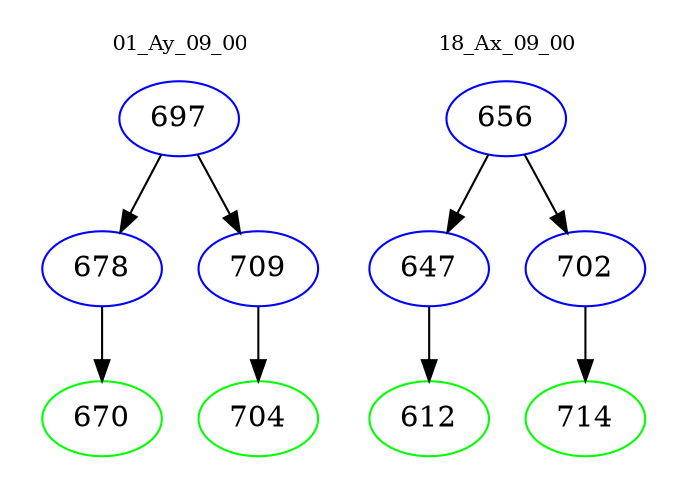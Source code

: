 digraph{
subgraph cluster_0 {
color = white
label = "01_Ay_09_00";
fontsize=10;
T0_697 [label="697", color="blue"]
T0_697 -> T0_678 [color="black"]
T0_678 [label="678", color="blue"]
T0_678 -> T0_670 [color="black"]
T0_670 [label="670", color="green"]
T0_697 -> T0_709 [color="black"]
T0_709 [label="709", color="blue"]
T0_709 -> T0_704 [color="black"]
T0_704 [label="704", color="green"]
}
subgraph cluster_1 {
color = white
label = "18_Ax_09_00";
fontsize=10;
T1_656 [label="656", color="blue"]
T1_656 -> T1_647 [color="black"]
T1_647 [label="647", color="blue"]
T1_647 -> T1_612 [color="black"]
T1_612 [label="612", color="green"]
T1_656 -> T1_702 [color="black"]
T1_702 [label="702", color="blue"]
T1_702 -> T1_714 [color="black"]
T1_714 [label="714", color="green"]
}
}
